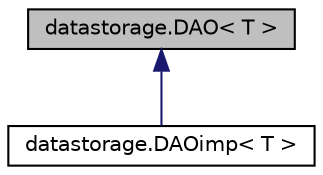 digraph "datastorage.DAO&lt; T &gt;"
{
 // LATEX_PDF_SIZE
  edge [fontname="Helvetica",fontsize="10",labelfontname="Helvetica",labelfontsize="10"];
  node [fontname="Helvetica",fontsize="10",shape=record];
  Node1 [label="datastorage.DAO\< T \>",height=0.2,width=0.4,color="black", fillcolor="grey75", style="filled", fontcolor="black",tooltip=" "];
  Node1 -> Node2 [dir="back",color="midnightblue",fontsize="10",style="solid",fontname="Helvetica"];
  Node2 [label="datastorage.DAOimp\< T \>",height=0.2,width=0.4,color="black", fillcolor="white", style="filled",URL="$classdatastorage_1_1_d_a_oimp.html",tooltip=" "];
}
